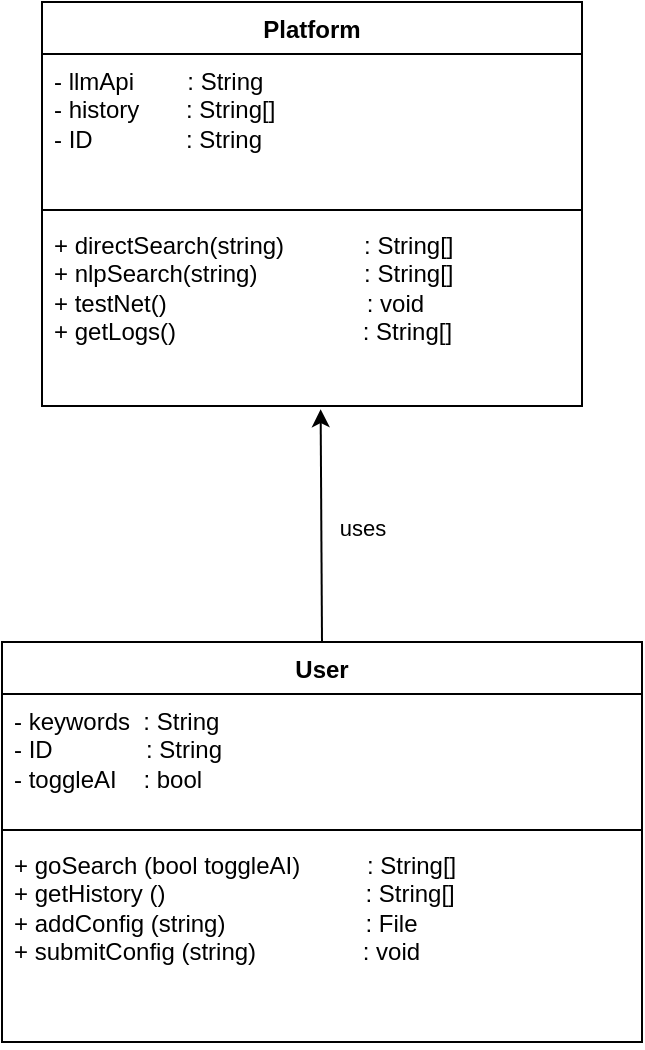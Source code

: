 <mxfile version="26.1.1">
  <diagram name="第 1 页" id="QIedMJg28J1HPFnpuEa-">
    <mxGraphModel dx="1055" dy="1818" grid="1" gridSize="10" guides="1" tooltips="1" connect="1" arrows="1" fold="1" page="1" pageScale="1" pageWidth="827" pageHeight="1169" math="0" shadow="0">
      <root>
        <mxCell id="0" />
        <mxCell id="1" parent="0" />
        <mxCell id="6ERFdGAas9kPiyV4Svvd-29" value="User" style="swimlane;fontStyle=1;align=center;verticalAlign=top;childLayout=stackLayout;horizontal=1;startSize=26;horizontalStack=0;resizeParent=1;resizeParentMax=0;resizeLast=0;collapsible=1;marginBottom=0;whiteSpace=wrap;html=1;" vertex="1" parent="1">
          <mxGeometry x="160" y="280" width="320" height="200" as="geometry">
            <mxRectangle x="260" y="280" width="70" height="30" as="alternateBounds" />
          </mxGeometry>
        </mxCell>
        <mxCell id="6ERFdGAas9kPiyV4Svvd-30" value="- keywords&amp;nbsp; : String&lt;br&gt;&lt;div&gt;- ID&amp;nbsp; &amp;nbsp; &amp;nbsp; &amp;nbsp; &amp;nbsp; &amp;nbsp; &amp;nbsp; : String&lt;/div&gt;&lt;div&gt;&lt;span style=&quot;background-color: transparent; color: light-dark(rgb(0, 0, 0), rgb(255, 255, 255));&quot;&gt;- toggleAI&amp;nbsp; &amp;nbsp; : bool&lt;/span&gt;&lt;/div&gt;&lt;div&gt;&lt;br&gt;&lt;/div&gt;" style="text;strokeColor=none;fillColor=none;align=left;verticalAlign=top;spacingLeft=4;spacingRight=4;overflow=hidden;rotatable=0;points=[[0,0.5],[1,0.5]];portConstraint=eastwest;whiteSpace=wrap;html=1;" vertex="1" parent="6ERFdGAas9kPiyV4Svvd-29">
          <mxGeometry y="26" width="320" height="64" as="geometry" />
        </mxCell>
        <mxCell id="6ERFdGAas9kPiyV4Svvd-31" value="" style="line;strokeWidth=1;fillColor=none;align=left;verticalAlign=middle;spacingTop=-1;spacingLeft=3;spacingRight=3;rotatable=0;labelPosition=right;points=[];portConstraint=eastwest;strokeColor=inherit;" vertex="1" parent="6ERFdGAas9kPiyV4Svvd-29">
          <mxGeometry y="90" width="320" height="8" as="geometry" />
        </mxCell>
        <mxCell id="6ERFdGAas9kPiyV4Svvd-32" value="&lt;div&gt;+ goSearch (bool&amp;nbsp;&lt;span style=&quot;background-color: transparent; color: light-dark(rgb(0, 0, 0), rgb(255, 255, 255));&quot;&gt;toggleAI&lt;/span&gt;&lt;span style=&quot;background-color: transparent; color: light-dark(rgb(0, 0, 0), rgb(255, 255, 255));&quot;&gt;)&amp;nbsp; &amp;nbsp; &amp;nbsp; &amp;nbsp; &amp;nbsp; : String[]&lt;/span&gt;&lt;/div&gt;+ getHistory ()&amp;nbsp; &amp;nbsp; &amp;nbsp; &amp;nbsp; &amp;nbsp; &amp;nbsp; &amp;nbsp; &amp;nbsp; &amp;nbsp; &amp;nbsp; &amp;nbsp; &amp;nbsp; &amp;nbsp; &amp;nbsp; &amp;nbsp; : String[]&lt;div&gt;+ addConfig (string)&amp;nbsp; &amp;nbsp; &amp;nbsp; &amp;nbsp; &amp;nbsp; &amp;nbsp; &amp;nbsp; &amp;nbsp; &amp;nbsp; &amp;nbsp; &amp;nbsp;: File&lt;br&gt;+ submitConfig (string)&amp;nbsp; &amp;nbsp; &amp;nbsp; &amp;nbsp; &amp;nbsp; &amp;nbsp; &amp;nbsp; &amp;nbsp; : void&lt;/div&gt;&lt;div&gt;&lt;br&gt;&lt;/div&gt;" style="text;strokeColor=none;fillColor=none;align=left;verticalAlign=top;spacingLeft=4;spacingRight=4;overflow=hidden;rotatable=0;points=[[0,0.5],[1,0.5]];portConstraint=eastwest;whiteSpace=wrap;html=1;" vertex="1" parent="6ERFdGAas9kPiyV4Svvd-29">
          <mxGeometry y="98" width="320" height="102" as="geometry" />
        </mxCell>
        <mxCell id="6ERFdGAas9kPiyV4Svvd-33" value="Platform" style="swimlane;fontStyle=1;align=center;verticalAlign=top;childLayout=stackLayout;horizontal=1;startSize=26;horizontalStack=0;resizeParent=1;resizeParentMax=0;resizeLast=0;collapsible=1;marginBottom=0;whiteSpace=wrap;html=1;" vertex="1" parent="1">
          <mxGeometry x="180" y="-40" width="270" height="202" as="geometry">
            <mxRectangle x="260" y="280" width="70" height="30" as="alternateBounds" />
          </mxGeometry>
        </mxCell>
        <mxCell id="6ERFdGAas9kPiyV4Svvd-34" value="&lt;div&gt;- llmApi&amp;nbsp; &amp;nbsp; &amp;nbsp; &amp;nbsp; : String&lt;/div&gt;- history&amp;nbsp; &amp;nbsp; &amp;nbsp; &amp;nbsp;: String[]&amp;nbsp;&lt;br&gt;&lt;div&gt;- ID&amp;nbsp; &amp;nbsp; &amp;nbsp; &amp;nbsp; &amp;nbsp; &amp;nbsp; &amp;nbsp; : String&lt;/div&gt;&lt;div&gt;&lt;br&gt;&lt;/div&gt;" style="text;strokeColor=none;fillColor=none;align=left;verticalAlign=top;spacingLeft=4;spacingRight=4;overflow=hidden;rotatable=0;points=[[0,0.5],[1,0.5]];portConstraint=eastwest;whiteSpace=wrap;html=1;" vertex="1" parent="6ERFdGAas9kPiyV4Svvd-33">
          <mxGeometry y="26" width="270" height="74" as="geometry" />
        </mxCell>
        <mxCell id="6ERFdGAas9kPiyV4Svvd-35" value="" style="line;strokeWidth=1;fillColor=none;align=left;verticalAlign=middle;spacingTop=-1;spacingLeft=3;spacingRight=3;rotatable=0;labelPosition=right;points=[];portConstraint=eastwest;strokeColor=inherit;" vertex="1" parent="6ERFdGAas9kPiyV4Svvd-33">
          <mxGeometry y="100" width="270" height="8" as="geometry" />
        </mxCell>
        <mxCell id="6ERFdGAas9kPiyV4Svvd-36" value="&lt;div&gt;+ directSearch(string)&amp;nbsp; &amp;nbsp; &amp;nbsp; &amp;nbsp; &amp;nbsp; &amp;nbsp; : String[]&lt;br&gt;+ nlpSearch(string)&amp;nbsp; &amp;nbsp; &amp;nbsp; &amp;nbsp; &amp;nbsp; &amp;nbsp; &amp;nbsp; &amp;nbsp; : String[]&lt;/div&gt;&lt;div&gt;+ testNet()&amp;nbsp; &amp;nbsp; &amp;nbsp; &amp;nbsp; &amp;nbsp; &amp;nbsp; &amp;nbsp; &amp;nbsp; &amp;nbsp; &amp;nbsp; &amp;nbsp; &amp;nbsp; &amp;nbsp; &amp;nbsp; &amp;nbsp; : void&lt;br&gt;&lt;/div&gt;&lt;div&gt;+ getLogs()&amp;nbsp; &amp;nbsp; &amp;nbsp; &amp;nbsp; &amp;nbsp; &amp;nbsp; &amp;nbsp; &amp;nbsp; &amp;nbsp; &amp;nbsp; &amp;nbsp; &amp;nbsp; &amp;nbsp; &amp;nbsp; : String[]&lt;/div&gt;" style="text;strokeColor=none;fillColor=none;align=left;verticalAlign=top;spacingLeft=4;spacingRight=4;overflow=hidden;rotatable=0;points=[[0,0.5],[1,0.5]];portConstraint=eastwest;whiteSpace=wrap;html=1;" vertex="1" parent="6ERFdGAas9kPiyV4Svvd-33">
          <mxGeometry y="108" width="270" height="94" as="geometry" />
        </mxCell>
        <mxCell id="6ERFdGAas9kPiyV4Svvd-40" value="" style="endArrow=classic;html=1;rounded=0;entryX=0.516;entryY=1.017;entryDx=0;entryDy=0;entryPerimeter=0;exitX=0.5;exitY=0;exitDx=0;exitDy=0;" edge="1" parent="1" source="6ERFdGAas9kPiyV4Svvd-29" target="6ERFdGAas9kPiyV4Svvd-36">
          <mxGeometry width="50" height="50" relative="1" as="geometry">
            <mxPoint x="320" y="270" as="sourcePoint" />
            <mxPoint x="500" y="320" as="targetPoint" />
          </mxGeometry>
        </mxCell>
        <mxCell id="6ERFdGAas9kPiyV4Svvd-41" value="uses" style="edgeLabel;html=1;align=center;verticalAlign=middle;resizable=0;points=[];" vertex="1" connectable="0" parent="6ERFdGAas9kPiyV4Svvd-40">
          <mxGeometry x="-0.009" relative="1" as="geometry">
            <mxPoint x="20" as="offset" />
          </mxGeometry>
        </mxCell>
      </root>
    </mxGraphModel>
  </diagram>
</mxfile>

